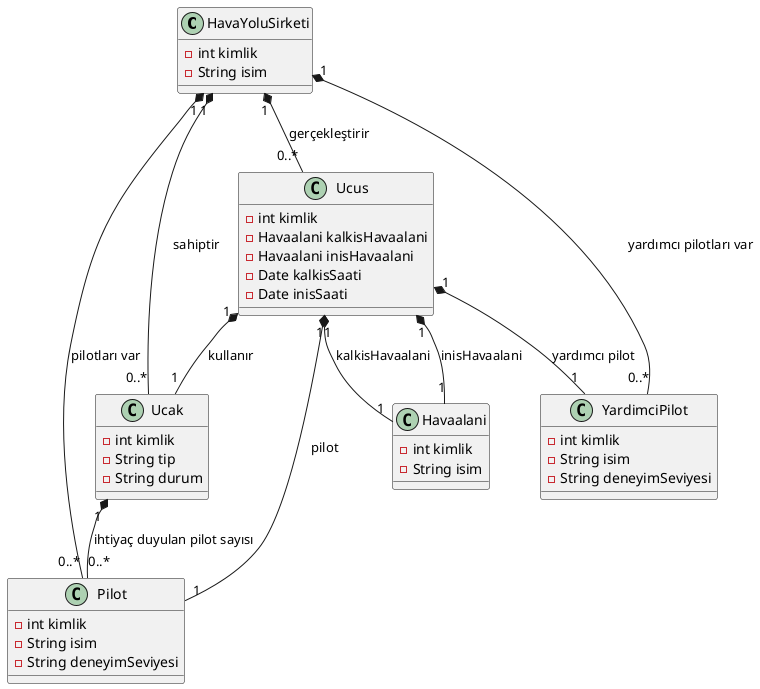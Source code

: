 @startuml

' HavaYoluSirketi sınıfı
class HavaYoluSirketi {
    - int kimlik
    - String isim
}

' Ucak sınıfı
class Ucak {
    - int kimlik
    - String tip
    - String durum
}

' Ucus sınıfı
class Ucus {
    - int kimlik
    - Havaalani kalkisHavaalani
    - Havaalani inisHavaalani
    - Date kalkisSaati
    - Date inisSaati
}

' Havaalani sınıfı
class Havaalani {
    - int kimlik
    - String isim
}

' Pilot sınıfı
class Pilot {
    - int kimlik
    - String isim
    - String deneyimSeviyesi
}

' YardimciPilot sınıfı
class YardimciPilot {
    - int kimlik
    - String isim
    - String deneyimSeviyesi
}

' İlişkiler
HavaYoluSirketi "1" *-- "0..*" Ucus : gerçekleştirir
HavaYoluSirketi "1" *-- "0..*" Ucak : sahiptir
Ucus "1" *-- "1" Pilot : pilot
Ucus "1" *-- "1" YardimciPilot : yardımcı pilot
Ucus "1" *-- "1" Ucak : kullanır
Ucus "1" *-- "1" Havaalani : kalkisHavaalani
Ucus "1" *-- "1" Havaalani : inisHavaalani
HavaYoluSirketi "1" *-- "0..*" Pilot : pilotları var
HavaYoluSirketi "1" *-- "0..*" YardimciPilot : yardımcı pilotları var
Ucak "1" *-- "0..*" Pilot : ihtiyaç duyulan pilot sayısı

@enduml
